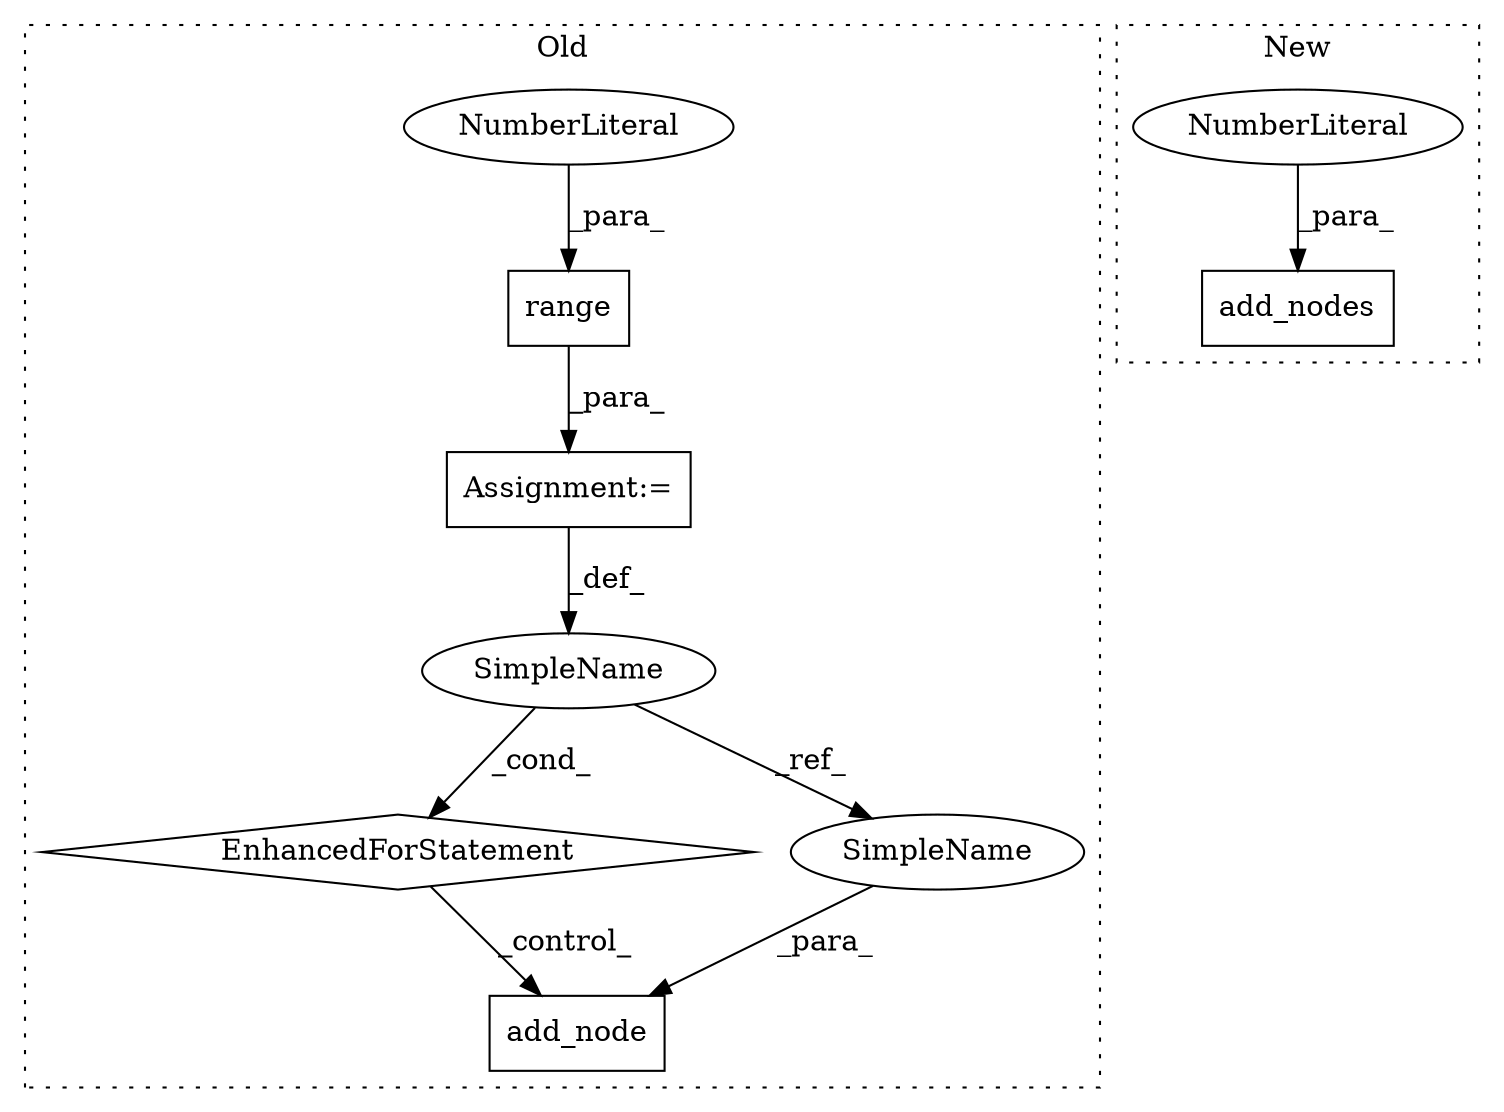 digraph G {
subgraph cluster0 {
1 [label="range" a="32" s="939,947" l="6,1" shape="box"];
3 [label="NumberLiteral" a="34" s="945" l="2" shape="ellipse"];
5 [label="add_node" a="32" s="960,970" l="9,1" shape="box"];
6 [label="EnhancedForStatement" a="70" s="878,948" l="53,2" shape="diamond"];
7 [label="SimpleName" a="42" s="935" l="1" shape="ellipse"];
8 [label="Assignment:=" a="7" s="878,948" l="53,2" shape="box"];
9 [label="SimpleName" a="42" s="969" l="1" shape="ellipse"];
label = "Old";
style="dotted";
}
subgraph cluster1 {
2 [label="add_nodes" a="32" s="880,892" l="10,1" shape="box"];
4 [label="NumberLiteral" a="34" s="890" l="2" shape="ellipse"];
label = "New";
style="dotted";
}
1 -> 8 [label="_para_"];
3 -> 1 [label="_para_"];
4 -> 2 [label="_para_"];
6 -> 5 [label="_control_"];
7 -> 9 [label="_ref_"];
7 -> 6 [label="_cond_"];
8 -> 7 [label="_def_"];
9 -> 5 [label="_para_"];
}